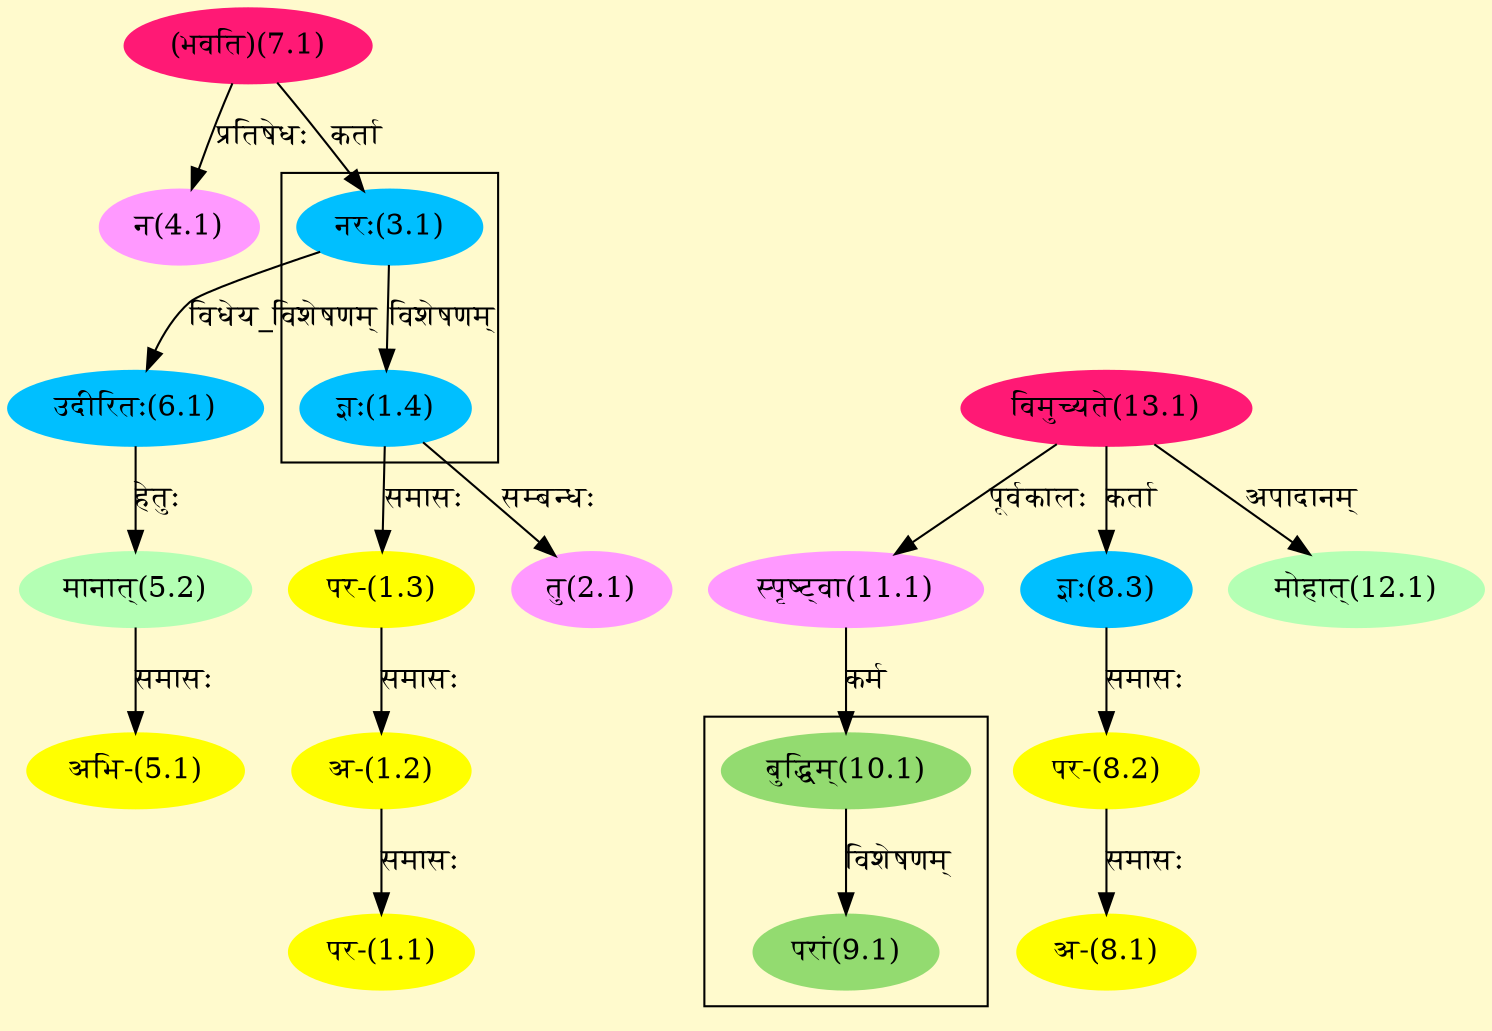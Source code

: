 digraph G{
rankdir=BT;
 compound=true;
 bgcolor="lemonchiffon1";

subgraph cluster_1{
Node1_4 [style=filled, color="#00BFFF" label = "ज्ञः(1.4)"]
Node3_1 [style=filled, color="#00BFFF" label = "नरः(3.1)"]

}

subgraph cluster_2{
Node9_1 [style=filled, color="#93DB70" label = "परां(9.1)"]
Node10_1 [style=filled, color="#93DB70" label = "बुद्धिम्(10.1)"]

}
Node1_1 [style=filled, color="#FFFF00" label = "पर-(1.1)"]
Node1_2 [style=filled, color="#FFFF00" label = "अ-(1.2)"]
Node1_3 [style=filled, color="#FFFF00" label = "पर-(1.3)"]
Node1_4 [style=filled, color="#00BFFF" label = "ज्ञः(1.4)"]
Node2_1 [style=filled, color="#FF99FF" label = "तु(2.1)"]
Node3_1 [style=filled, color="#00BFFF" label = "नरः(3.1)"]
Node7_1 [style=filled, color="#FF1975" label = "(भवति)(7.1)"]
Node4_1 [style=filled, color="#FF99FF" label = "न(4.1)"]
Node5_1 [style=filled, color="#FFFF00" label = "अभि-(5.1)"]
Node5_2 [style=filled, color="#B4FFB4" label = "मानात्(5.2)"]
Node6_1 [style=filled, color="#00BFFF" label = "उदीरितः(6.1)"]
Node [style=filled, color="" label = "()"]
Node8_1 [style=filled, color="#FFFF00" label = "अ-(8.1)"]
Node8_2 [style=filled, color="#FFFF00" label = "पर-(8.2)"]
Node8_3 [style=filled, color="#00BFFF" label = "ज्ञः(8.3)"]
Node13_1 [style=filled, color="#FF1975" label = "विमुच्यते(13.1)"]
Node10_1 [style=filled, color="#93DB70" label = "बुद्धिम्(10.1)"]
Node11_1 [style=filled, color="#FF99FF" label = "स्पृष्ट्वा(11.1)"]
Node12_1 [style=filled, color="#B4FFB4" label = "मोहात्(12.1)"]
/* Start of Relations section */

Node1_1 -> Node1_2 [  label="समासः"  dir="back" ]
Node1_2 -> Node1_3 [  label="समासः"  dir="back" ]
Node1_3 -> Node1_4 [  label="समासः"  dir="back" ]
Node1_4 -> Node3_1 [  label="विशेषणम्"  dir="back" ]
Node2_1 -> Node1_4 [  label="सम्बन्धः"  dir="back" ]
Node3_1 -> Node7_1 [  label="कर्ता"  dir="back" ]
Node4_1 -> Node7_1 [  label="प्रतिषेधः"  dir="back" ]
Node5_1 -> Node5_2 [  label="समासः"  dir="back" ]
Node5_2 -> Node6_1 [  label="हेतुः"  dir="back" ]
Node6_1 -> Node3_1 [  label="विधेय_विशेषणम्"  dir="back" ]
Node8_1 -> Node8_2 [  label="समासः"  dir="back" ]
Node8_2 -> Node8_3 [  label="समासः"  dir="back" ]
Node8_3 -> Node13_1 [  label="कर्ता"  dir="back" ]
Node9_1 -> Node10_1 [  label="विशेषणम्"  dir="back" ]
Node10_1 -> Node11_1 [  label="कर्म"  dir="back" ]
Node11_1 -> Node13_1 [  label="पूर्वकालः"  dir="back" ]
Node12_1 -> Node13_1 [  label="अपादानम्"  dir="back" ]
}
